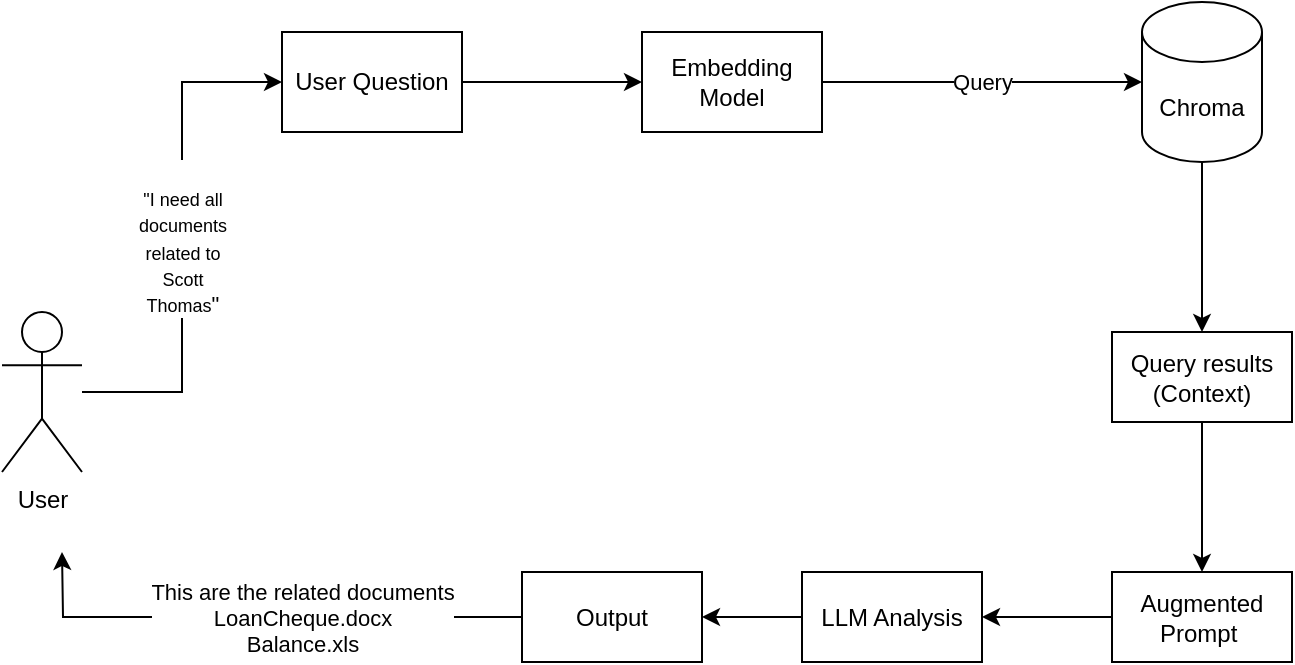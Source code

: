 <mxfile version="26.1.0">
  <diagram name="Page-1" id="87Kx6tzCwKI8SDA6-ivv">
    <mxGraphModel dx="1320" dy="736" grid="1" gridSize="10" guides="1" tooltips="1" connect="1" arrows="1" fold="1" page="1" pageScale="1" pageWidth="827" pageHeight="1169" math="0" shadow="0">
      <root>
        <mxCell id="0" />
        <mxCell id="1" parent="0" />
        <mxCell id="vocC7EJsjnnwuwwBJ_hf-6" value="User" style="shape=umlActor;verticalLabelPosition=bottom;verticalAlign=top;html=1;outlineConnect=0;" vertex="1" parent="1">
          <mxGeometry x="30" y="290" width="40" height="80" as="geometry" />
        </mxCell>
        <mxCell id="vocC7EJsjnnwuwwBJ_hf-10" value="&lt;br&gt;&lt;span style=&quot;font-family: Helvetica; font-size: 9px; font-style: normal; font-variant-ligatures: normal; font-variant-caps: normal; font-weight: 400; letter-spacing: normal; orphans: 2; text-align: center; text-indent: 0px; text-transform: none; widows: 2; word-spacing: 0px; -webkit-text-stroke-width: 0px; white-space: normal; text-decoration-thickness: initial; text-decoration-style: initial; text-decoration-color: initial; float: none; display: inline !important;&quot;&gt;&quot;I need all documents related to Scott Thomas&lt;/span&gt;&quot;" style="edgeStyle=orthogonalEdgeStyle;rounded=0;orthogonalLoop=1;jettySize=auto;html=1;entryX=0;entryY=0.5;entryDx=0;entryDy=0;labelBackgroundColor=default;fontColor=default;" edge="1" parent="1" source="vocC7EJsjnnwuwwBJ_hf-6" target="vocC7EJsjnnwuwwBJ_hf-11">
          <mxGeometry relative="1" as="geometry">
            <mxPoint x="146.88" y="370.59" as="targetPoint" />
          </mxGeometry>
        </mxCell>
        <mxCell id="vocC7EJsjnnwuwwBJ_hf-13" style="edgeStyle=orthogonalEdgeStyle;rounded=0;orthogonalLoop=1;jettySize=auto;html=1;entryX=0;entryY=0.5;entryDx=0;entryDy=0;" edge="1" parent="1" source="vocC7EJsjnnwuwwBJ_hf-11" target="vocC7EJsjnnwuwwBJ_hf-14">
          <mxGeometry relative="1" as="geometry">
            <mxPoint x="300" y="175" as="targetPoint" />
          </mxGeometry>
        </mxCell>
        <mxCell id="vocC7EJsjnnwuwwBJ_hf-11" value="User Question" style="rounded=0;whiteSpace=wrap;html=1;" vertex="1" parent="1">
          <mxGeometry x="170" y="150" width="90" height="50" as="geometry" />
        </mxCell>
        <mxCell id="vocC7EJsjnnwuwwBJ_hf-14" value="Embedding Model" style="rounded=0;whiteSpace=wrap;html=1;" vertex="1" parent="1">
          <mxGeometry x="350" y="150" width="90" height="50" as="geometry" />
        </mxCell>
        <mxCell id="vocC7EJsjnnwuwwBJ_hf-21" value="" style="edgeStyle=orthogonalEdgeStyle;rounded=0;orthogonalLoop=1;jettySize=auto;html=1;" edge="1" parent="1" source="vocC7EJsjnnwuwwBJ_hf-16" target="vocC7EJsjnnwuwwBJ_hf-20">
          <mxGeometry relative="1" as="geometry" />
        </mxCell>
        <mxCell id="vocC7EJsjnnwuwwBJ_hf-16" value="Chroma" style="shape=cylinder3;whiteSpace=wrap;html=1;boundedLbl=1;backgroundOutline=1;size=15;" vertex="1" parent="1">
          <mxGeometry x="600" y="135" width="60" height="80" as="geometry" />
        </mxCell>
        <mxCell id="vocC7EJsjnnwuwwBJ_hf-17" value="Query" style="edgeStyle=orthogonalEdgeStyle;rounded=0;orthogonalLoop=1;jettySize=auto;html=1;entryX=0;entryY=0.5;entryDx=0;entryDy=0;entryPerimeter=0;" edge="1" parent="1" source="vocC7EJsjnnwuwwBJ_hf-14" target="vocC7EJsjnnwuwwBJ_hf-16">
          <mxGeometry relative="1" as="geometry" />
        </mxCell>
        <mxCell id="vocC7EJsjnnwuwwBJ_hf-24" value="" style="edgeStyle=orthogonalEdgeStyle;rounded=0;orthogonalLoop=1;jettySize=auto;html=1;" edge="1" parent="1" source="vocC7EJsjnnwuwwBJ_hf-20" target="vocC7EJsjnnwuwwBJ_hf-23">
          <mxGeometry relative="1" as="geometry" />
        </mxCell>
        <mxCell id="vocC7EJsjnnwuwwBJ_hf-20" value="Query results&lt;br&gt;(Context)" style="whiteSpace=wrap;html=1;" vertex="1" parent="1">
          <mxGeometry x="585" y="300" width="90" height="45" as="geometry" />
        </mxCell>
        <mxCell id="vocC7EJsjnnwuwwBJ_hf-26" value="" style="edgeStyle=orthogonalEdgeStyle;rounded=0;orthogonalLoop=1;jettySize=auto;html=1;" edge="1" parent="1" source="vocC7EJsjnnwuwwBJ_hf-23" target="vocC7EJsjnnwuwwBJ_hf-25">
          <mxGeometry relative="1" as="geometry" />
        </mxCell>
        <mxCell id="vocC7EJsjnnwuwwBJ_hf-23" value="Augmented&lt;br&gt;Prompt&amp;nbsp;" style="whiteSpace=wrap;html=1;" vertex="1" parent="1">
          <mxGeometry x="585" y="420" width="90" height="45" as="geometry" />
        </mxCell>
        <mxCell id="vocC7EJsjnnwuwwBJ_hf-28" value="" style="edgeStyle=orthogonalEdgeStyle;rounded=0;orthogonalLoop=1;jettySize=auto;html=1;" edge="1" parent="1" source="vocC7EJsjnnwuwwBJ_hf-25" target="vocC7EJsjnnwuwwBJ_hf-27">
          <mxGeometry relative="1" as="geometry" />
        </mxCell>
        <mxCell id="vocC7EJsjnnwuwwBJ_hf-25" value="LLM Analysis" style="whiteSpace=wrap;html=1;" vertex="1" parent="1">
          <mxGeometry x="430" y="420" width="90" height="45" as="geometry" />
        </mxCell>
        <mxCell id="vocC7EJsjnnwuwwBJ_hf-29" value="This are the related documents&lt;br&gt;LoanCheque.docx&lt;br&gt;Balance.xls" style="edgeStyle=orthogonalEdgeStyle;rounded=0;orthogonalLoop=1;jettySize=auto;html=1;" edge="1" parent="1" source="vocC7EJsjnnwuwwBJ_hf-27">
          <mxGeometry x="-0.16" relative="1" as="geometry">
            <mxPoint x="60" y="410" as="targetPoint" />
            <mxPoint as="offset" />
          </mxGeometry>
        </mxCell>
        <mxCell id="vocC7EJsjnnwuwwBJ_hf-27" value="Output" style="whiteSpace=wrap;html=1;" vertex="1" parent="1">
          <mxGeometry x="290" y="420" width="90" height="45" as="geometry" />
        </mxCell>
      </root>
    </mxGraphModel>
  </diagram>
</mxfile>

